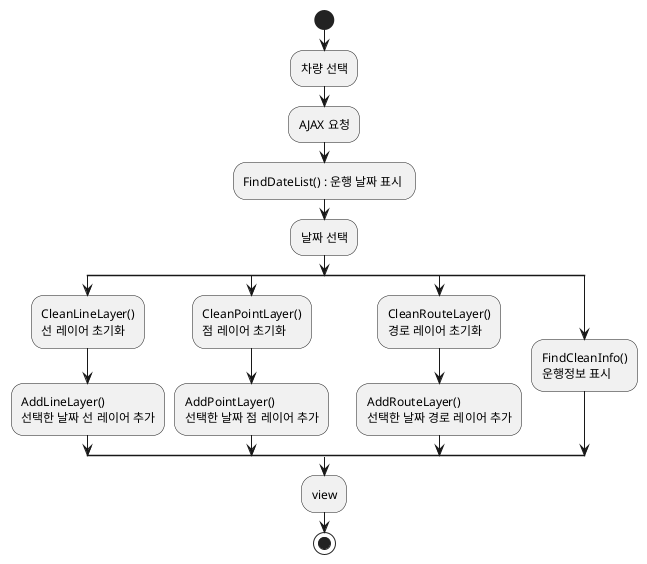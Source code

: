 @startuml
'https://plantuml.com/activity-diagram-beta

start
:차량 선택;
:AJAX 요청;
:FindDateList() : 운행 날짜 표시 ;
:날짜 선택;
split
    :CleanLineLayer()
    선 레이어 초기화;
    :AddLineLayer()
    선택한 날짜 선 레이어 추가;
split again
    :CleanPointLayer()
    점 레이어 초기화;
    :AddPointLayer()
    선택한 날짜 점 레이어 추가;
split again
    :CleanRouteLayer()
    경로 레이어 초기화;
    :AddRouteLayer()
    선택한 날짜 경로 레이어 추가;
split again
    :FindCleanInfo()
    운행정보 표시;
end split
:view;
stop;

@enduml
